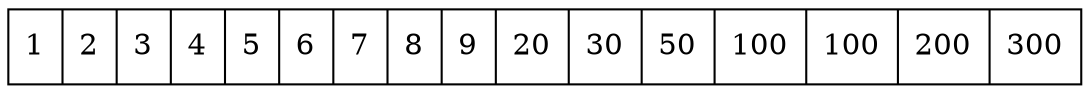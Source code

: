 digraph G{ node [shape = record ];
 rankdir=LR;X[label="{ 1|2|3|4|5|6|7|8|9|20|30|50|100|100|200|300}"]}
